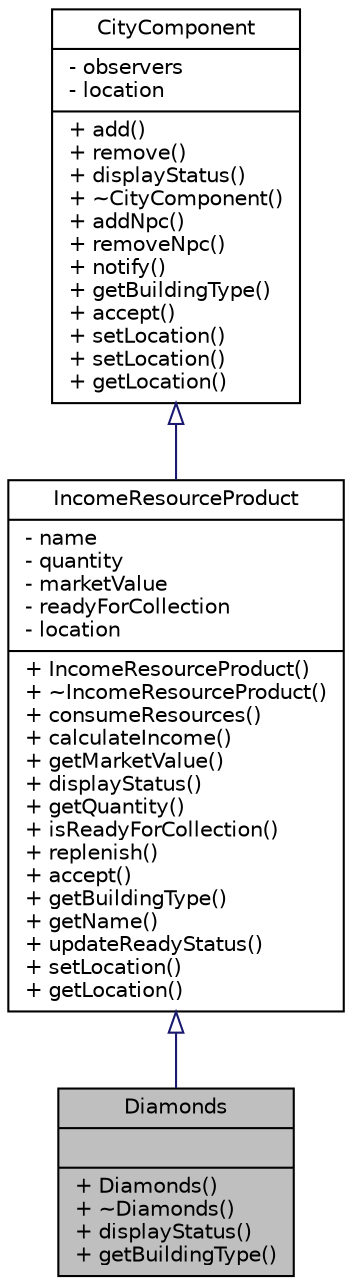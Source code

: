 digraph "Diamonds"
{
 // LATEX_PDF_SIZE
  edge [fontname="Helvetica",fontsize="10",labelfontname="Helvetica",labelfontsize="10"];
  node [fontname="Helvetica",fontsize="10",shape=record];
  Node1 [label="{Diamonds\n||+ Diamonds()\l+ ~Diamonds()\l+ displayStatus()\l+ getBuildingType()\l}",height=0.2,width=0.4,color="black", fillcolor="grey75", style="filled", fontcolor="black",tooltip="Represents diamonds as an income-generating resource in the city simulation."];
  Node2 -> Node1 [dir="back",color="midnightblue",fontsize="10",style="solid",arrowtail="onormal"];
  Node2 [label="{IncomeResourceProduct\n|- name\l- quantity\l- marketValue\l- readyForCollection\l- location\l|+ IncomeResourceProduct()\l+ ~IncomeResourceProduct()\l+ consumeResources()\l+ calculateIncome()\l+ getMarketValue()\l+ displayStatus()\l+ getQuantity()\l+ isReadyForCollection()\l+ replenish()\l+ accept()\l+ getBuildingType()\l+ getName()\l+ updateReadyStatus()\l+ setLocation()\l+ getLocation()\l}",height=0.2,width=0.4,color="black", fillcolor="white", style="filled",URL="$classIncomeResourceProduct.html",tooltip="Represents an income-generating resource in the city."];
  Node3 -> Node2 [dir="back",color="midnightblue",fontsize="10",style="solid",arrowtail="onormal"];
  Node3 [label="{CityComponent\n|- observers\l- location\l|+ add()\l+ remove()\l+ displayStatus()\l+ ~CityComponent()\l+ addNpc()\l+ removeNpc()\l+ notify()\l+ getBuildingType()\l+ accept()\l+ setLocation()\l+ setLocation()\l+ getLocation()\l}",height=0.2,width=0.4,color="black", fillcolor="white", style="filled",URL="$classCityComponent.html",tooltip="Abstract base class representing a component of a city."];
}
